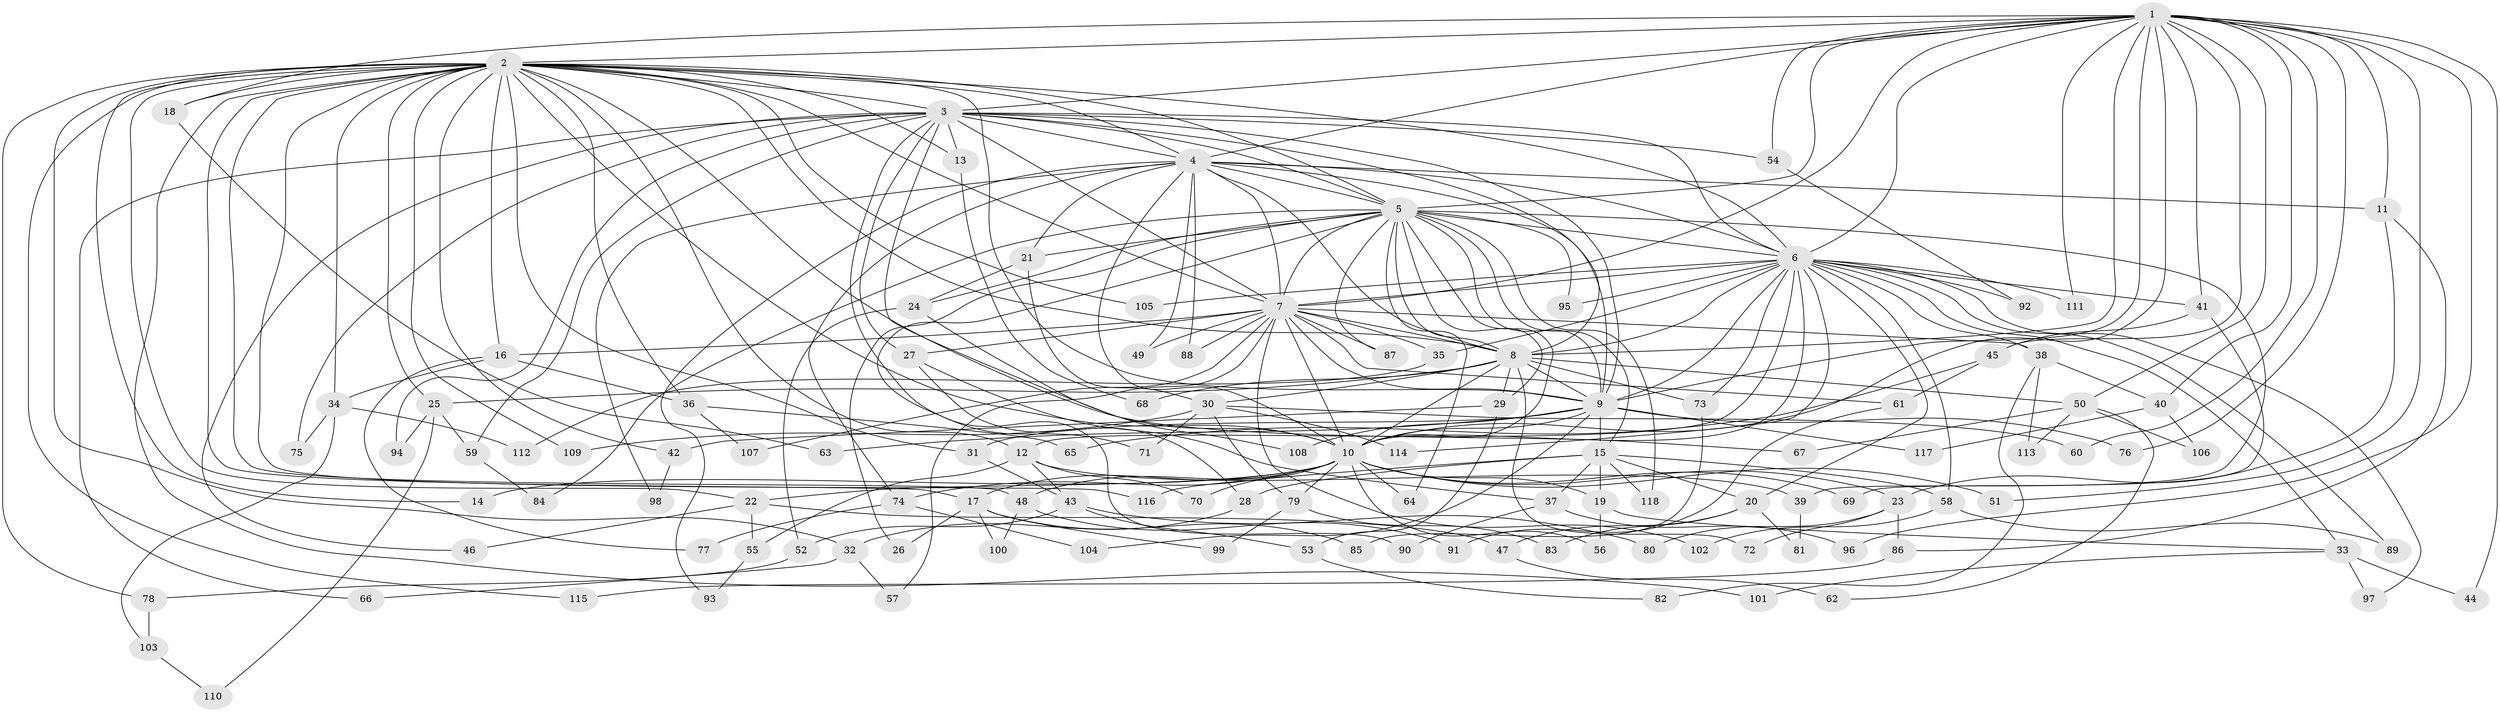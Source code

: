 // coarse degree distribution, {24: 0.041666666666666664, 3: 0.22916666666666666, 5: 0.10416666666666667, 15: 0.041666666666666664, 6: 0.14583333333333334, 4: 0.22916666666666666, 13: 0.020833333333333332, 2: 0.125, 14: 0.020833333333333332, 16: 0.020833333333333332, 7: 0.020833333333333332}
// Generated by graph-tools (version 1.1) at 2025/36/03/04/25 23:36:18]
// undirected, 118 vertices, 261 edges
graph export_dot {
  node [color=gray90,style=filled];
  1;
  2;
  3;
  4;
  5;
  6;
  7;
  8;
  9;
  10;
  11;
  12;
  13;
  14;
  15;
  16;
  17;
  18;
  19;
  20;
  21;
  22;
  23;
  24;
  25;
  26;
  27;
  28;
  29;
  30;
  31;
  32;
  33;
  34;
  35;
  36;
  37;
  38;
  39;
  40;
  41;
  42;
  43;
  44;
  45;
  46;
  47;
  48;
  49;
  50;
  51;
  52;
  53;
  54;
  55;
  56;
  57;
  58;
  59;
  60;
  61;
  62;
  63;
  64;
  65;
  66;
  67;
  68;
  69;
  70;
  71;
  72;
  73;
  74;
  75;
  76;
  77;
  78;
  79;
  80;
  81;
  82;
  83;
  84;
  85;
  86;
  87;
  88;
  89;
  90;
  91;
  92;
  93;
  94;
  95;
  96;
  97;
  98;
  99;
  100;
  101;
  102;
  103;
  104;
  105;
  106;
  107;
  108;
  109;
  110;
  111;
  112;
  113;
  114;
  115;
  116;
  117;
  118;
  1 -- 2;
  1 -- 3;
  1 -- 4;
  1 -- 5;
  1 -- 6;
  1 -- 7;
  1 -- 8;
  1 -- 9;
  1 -- 10;
  1 -- 11;
  1 -- 18;
  1 -- 40;
  1 -- 41;
  1 -- 44;
  1 -- 45;
  1 -- 50;
  1 -- 51;
  1 -- 54;
  1 -- 60;
  1 -- 76;
  1 -- 96;
  1 -- 111;
  2 -- 3;
  2 -- 4;
  2 -- 5;
  2 -- 6;
  2 -- 7;
  2 -- 8;
  2 -- 9;
  2 -- 10;
  2 -- 12;
  2 -- 13;
  2 -- 14;
  2 -- 16;
  2 -- 17;
  2 -- 18;
  2 -- 22;
  2 -- 25;
  2 -- 31;
  2 -- 32;
  2 -- 34;
  2 -- 36;
  2 -- 42;
  2 -- 48;
  2 -- 67;
  2 -- 78;
  2 -- 101;
  2 -- 105;
  2 -- 109;
  2 -- 115;
  2 -- 116;
  3 -- 4;
  3 -- 5;
  3 -- 6;
  3 -- 7;
  3 -- 8;
  3 -- 9;
  3 -- 10;
  3 -- 13;
  3 -- 27;
  3 -- 46;
  3 -- 54;
  3 -- 59;
  3 -- 66;
  3 -- 71;
  3 -- 75;
  3 -- 94;
  4 -- 5;
  4 -- 6;
  4 -- 7;
  4 -- 8;
  4 -- 9;
  4 -- 10;
  4 -- 11;
  4 -- 21;
  4 -- 49;
  4 -- 74;
  4 -- 88;
  4 -- 93;
  4 -- 98;
  5 -- 6;
  5 -- 7;
  5 -- 8;
  5 -- 9;
  5 -- 10;
  5 -- 15;
  5 -- 21;
  5 -- 24;
  5 -- 26;
  5 -- 29;
  5 -- 39;
  5 -- 64;
  5 -- 84;
  5 -- 87;
  5 -- 90;
  5 -- 95;
  5 -- 118;
  6 -- 7;
  6 -- 8;
  6 -- 9;
  6 -- 10;
  6 -- 12;
  6 -- 20;
  6 -- 33;
  6 -- 35;
  6 -- 38;
  6 -- 41;
  6 -- 58;
  6 -- 73;
  6 -- 89;
  6 -- 92;
  6 -- 95;
  6 -- 97;
  6 -- 105;
  6 -- 111;
  6 -- 114;
  7 -- 8;
  7 -- 9;
  7 -- 10;
  7 -- 16;
  7 -- 27;
  7 -- 35;
  7 -- 38;
  7 -- 49;
  7 -- 57;
  7 -- 61;
  7 -- 87;
  7 -- 88;
  7 -- 102;
  7 -- 107;
  8 -- 9;
  8 -- 10;
  8 -- 25;
  8 -- 29;
  8 -- 30;
  8 -- 50;
  8 -- 68;
  8 -- 72;
  8 -- 73;
  9 -- 10;
  9 -- 15;
  9 -- 31;
  9 -- 63;
  9 -- 76;
  9 -- 104;
  9 -- 108;
  9 -- 117;
  10 -- 14;
  10 -- 17;
  10 -- 19;
  10 -- 22;
  10 -- 23;
  10 -- 48;
  10 -- 51;
  10 -- 56;
  10 -- 64;
  10 -- 69;
  10 -- 70;
  10 -- 74;
  10 -- 79;
  11 -- 23;
  11 -- 86;
  12 -- 39;
  12 -- 43;
  12 -- 55;
  12 -- 70;
  13 -- 68;
  15 -- 19;
  15 -- 20;
  15 -- 28;
  15 -- 37;
  15 -- 58;
  15 -- 116;
  15 -- 118;
  16 -- 34;
  16 -- 36;
  16 -- 77;
  17 -- 26;
  17 -- 85;
  17 -- 99;
  17 -- 100;
  18 -- 63;
  19 -- 33;
  19 -- 56;
  20 -- 47;
  20 -- 81;
  20 -- 83;
  21 -- 24;
  21 -- 30;
  22 -- 46;
  22 -- 47;
  22 -- 55;
  23 -- 72;
  23 -- 80;
  23 -- 86;
  24 -- 52;
  24 -- 108;
  25 -- 59;
  25 -- 94;
  25 -- 110;
  27 -- 28;
  27 -- 37;
  28 -- 32;
  29 -- 42;
  29 -- 53;
  30 -- 60;
  30 -- 71;
  30 -- 79;
  30 -- 109;
  30 -- 114;
  31 -- 43;
  32 -- 57;
  32 -- 66;
  33 -- 44;
  33 -- 97;
  33 -- 101;
  34 -- 75;
  34 -- 103;
  34 -- 112;
  35 -- 112;
  36 -- 65;
  36 -- 107;
  37 -- 90;
  37 -- 96;
  38 -- 40;
  38 -- 82;
  38 -- 113;
  39 -- 81;
  40 -- 106;
  40 -- 117;
  41 -- 45;
  41 -- 69;
  42 -- 98;
  43 -- 52;
  43 -- 53;
  43 -- 80;
  45 -- 61;
  45 -- 65;
  47 -- 62;
  48 -- 91;
  48 -- 100;
  50 -- 62;
  50 -- 67;
  50 -- 106;
  50 -- 113;
  52 -- 78;
  53 -- 82;
  54 -- 92;
  55 -- 93;
  58 -- 89;
  58 -- 102;
  59 -- 84;
  61 -- 91;
  73 -- 85;
  74 -- 77;
  74 -- 104;
  78 -- 103;
  79 -- 83;
  79 -- 99;
  86 -- 115;
  103 -- 110;
}
